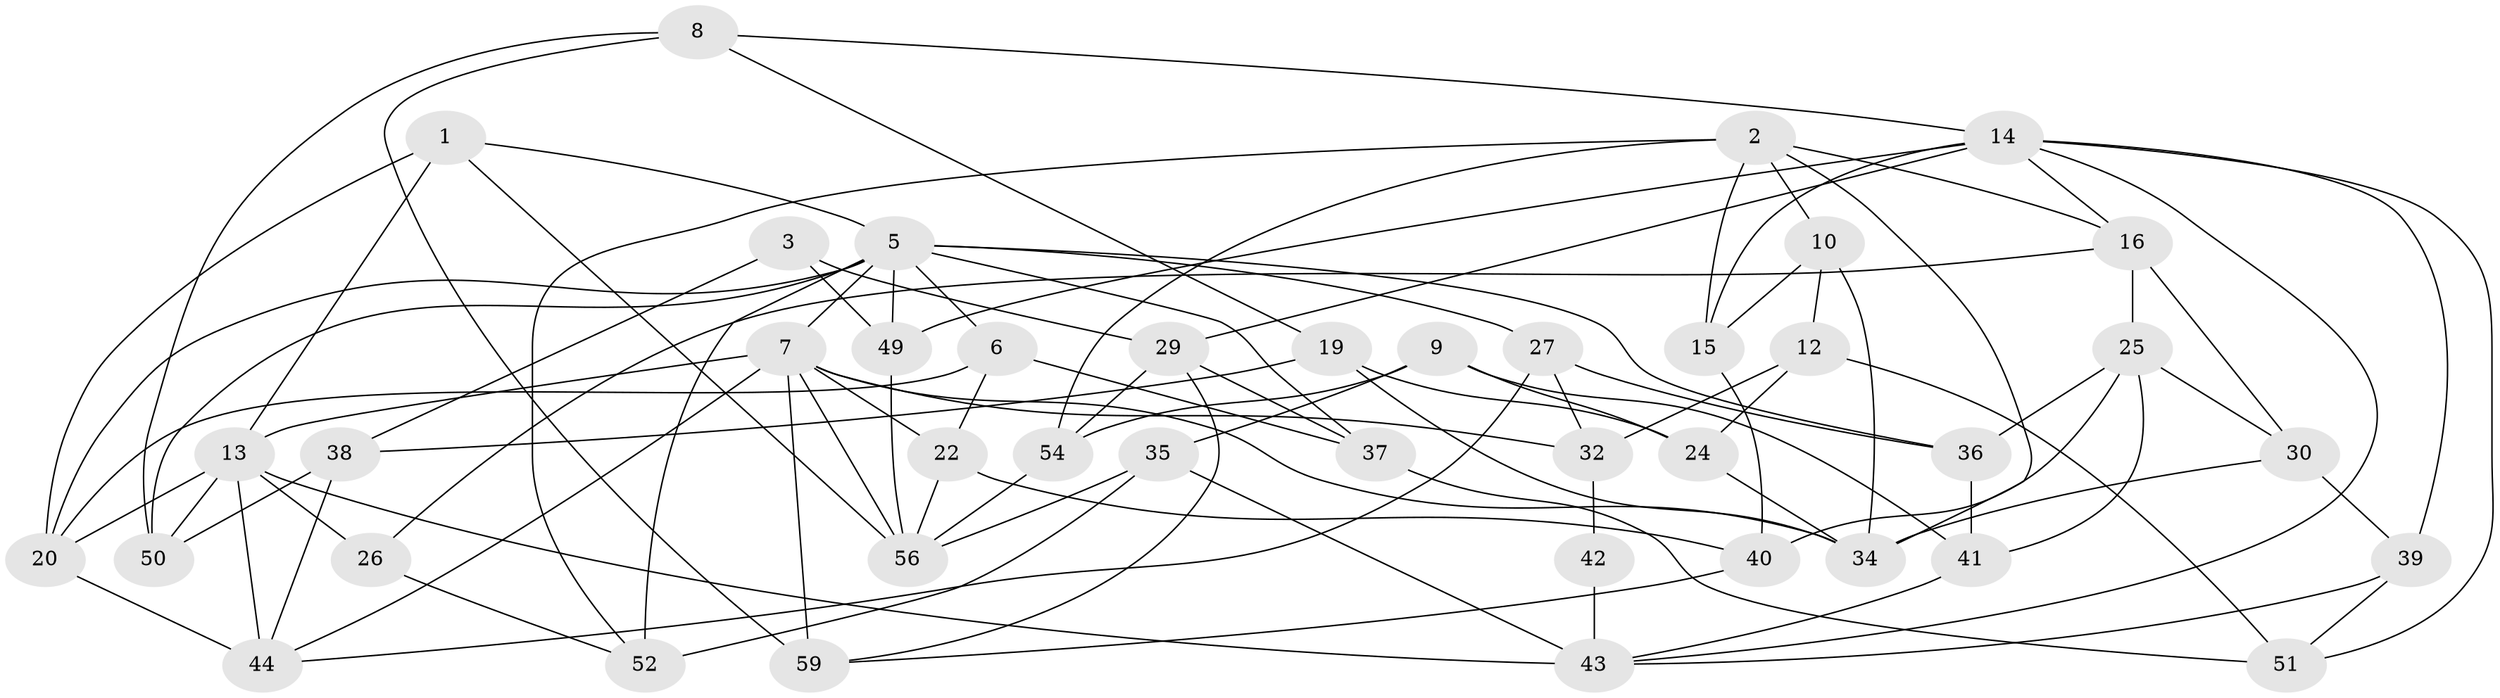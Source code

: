 // original degree distribution, {4: 1.0}
// Generated by graph-tools (version 1.1) at 2025/21/03/04/25 18:21:00]
// undirected, 42 vertices, 97 edges
graph export_dot {
graph [start="1"]
  node [color=gray90,style=filled];
  1;
  2 [super="+4"];
  3;
  5 [super="+33+23"];
  6;
  7 [super="+11"];
  8;
  9;
  10;
  12;
  13 [super="+17"];
  14 [super="+28+55"];
  15;
  16 [super="+21"];
  19;
  20 [super="+31"];
  22;
  24;
  25 [super="+57"];
  26;
  27;
  29 [super="+45"];
  30;
  32;
  34 [super="+60"];
  35;
  36;
  37;
  38;
  39;
  40;
  41;
  42;
  43 [super="+46+53"];
  44 [super="+47"];
  49;
  50;
  51;
  52;
  54;
  56 [super="+61"];
  59;
  1 -- 56;
  1 -- 20;
  1 -- 5;
  1 -- 13;
  2 -- 54;
  2 -- 10;
  2 -- 34;
  2 -- 16;
  2 -- 52;
  2 -- 15;
  3 -- 29 [weight=2];
  3 -- 38;
  3 -- 49;
  5 -- 52;
  5 -- 36;
  5 -- 50;
  5 -- 37;
  5 -- 49;
  5 -- 6;
  5 -- 27;
  5 -- 20;
  5 -- 7;
  6 -- 20;
  6 -- 37;
  6 -- 22;
  7 -- 22;
  7 -- 34;
  7 -- 32;
  7 -- 56;
  7 -- 59;
  7 -- 13;
  7 -- 44;
  8 -- 59;
  8 -- 14;
  8 -- 19;
  8 -- 50;
  9 -- 35;
  9 -- 41;
  9 -- 24;
  9 -- 54;
  10 -- 34;
  10 -- 15;
  10 -- 12;
  12 -- 51;
  12 -- 24;
  12 -- 32;
  13 -- 50;
  13 -- 44;
  13 -- 20;
  13 -- 26 [weight=2];
  13 -- 43;
  14 -- 49;
  14 -- 51;
  14 -- 29;
  14 -- 16;
  14 -- 43;
  14 -- 39;
  14 -- 15;
  15 -- 40;
  16 -- 25 [weight=2];
  16 -- 30;
  16 -- 26;
  19 -- 34;
  19 -- 24;
  19 -- 38;
  20 -- 44 [weight=2];
  22 -- 40;
  22 -- 56;
  24 -- 34;
  25 -- 40;
  25 -- 41;
  25 -- 36;
  25 -- 30;
  26 -- 52;
  27 -- 32;
  27 -- 36;
  27 -- 44;
  29 -- 54;
  29 -- 37;
  29 -- 59;
  30 -- 39;
  30 -- 34;
  32 -- 42;
  35 -- 52;
  35 -- 56;
  35 -- 43;
  36 -- 41;
  37 -- 51;
  38 -- 44;
  38 -- 50;
  39 -- 51;
  39 -- 43;
  40 -- 59;
  41 -- 43;
  42 -- 43 [weight=3];
  49 -- 56;
  54 -- 56;
}
